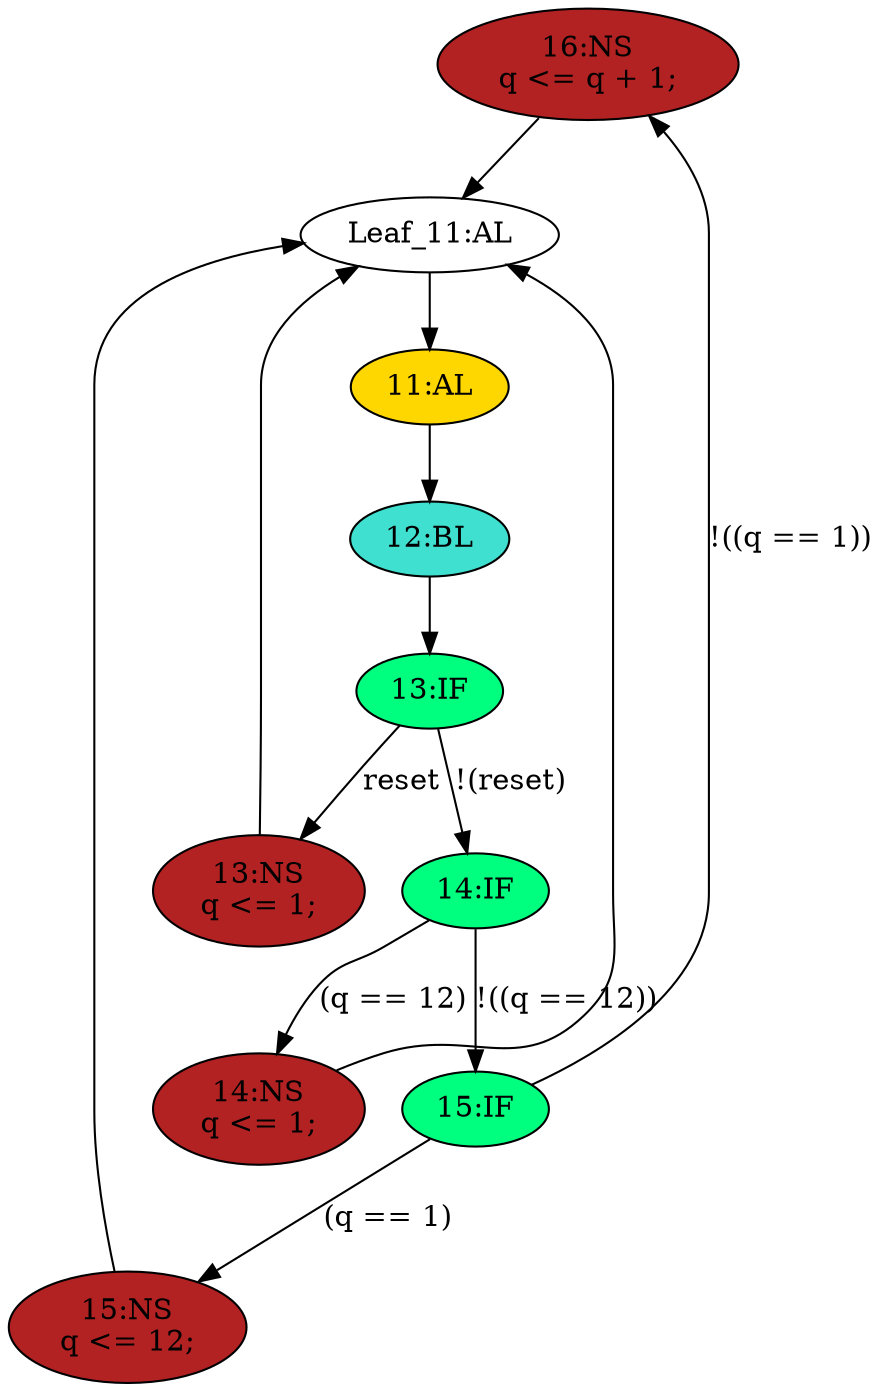 strict digraph "compose( ,  )" {
	node [label="\N"];
	"16:NS"	[ast="<pyverilog.vparser.ast.NonblockingSubstitution object at 0x7f86568e6650>",
		fillcolor=firebrick,
		label="16:NS
q <= q + 1;",
		statements="[<pyverilog.vparser.ast.NonblockingSubstitution object at 0x7f86568e6650>]",
		style=filled,
		typ=NonblockingSubstitution];
	"Leaf_11:AL"	[def_var="['q']",
		label="Leaf_11:AL"];
	"16:NS" -> "Leaf_11:AL"	[cond="[]",
		lineno=None];
	"13:NS"	[ast="<pyverilog.vparser.ast.NonblockingSubstitution object at 0x7f8656896910>",
		fillcolor=firebrick,
		label="13:NS
q <= 1;",
		statements="[<pyverilog.vparser.ast.NonblockingSubstitution object at 0x7f8656896910>]",
		style=filled,
		typ=NonblockingSubstitution];
	"13:NS" -> "Leaf_11:AL"	[cond="[]",
		lineno=None];
	"11:AL"	[ast="<pyverilog.vparser.ast.Always object at 0x7f8656975e10>",
		clk_sens=True,
		fillcolor=gold,
		label="11:AL",
		sens="['clk', 'reset']",
		statements="[]",
		style=filled,
		typ=Always,
		use_var="['q', 'reset']"];
	"Leaf_11:AL" -> "11:AL";
	"12:BL"	[ast="<pyverilog.vparser.ast.Block object at 0x7f86569750d0>",
		fillcolor=turquoise,
		label="12:BL",
		statements="[]",
		style=filled,
		typ=Block];
	"11:AL" -> "12:BL"	[cond="[]",
		lineno=None];
	"15:IF"	[ast="<pyverilog.vparser.ast.IfStatement object at 0x7f86568f1250>",
		fillcolor=springgreen,
		label="15:IF",
		statements="[]",
		style=filled,
		typ=IfStatement];
	"15:IF" -> "16:NS"	[cond="['q']",
		label="!((q == 1))",
		lineno=15];
	"15:NS"	[ast="<pyverilog.vparser.ast.NonblockingSubstitution object at 0x7f86568f1650>",
		fillcolor=firebrick,
		label="15:NS
q <= 12;",
		statements="[<pyverilog.vparser.ast.NonblockingSubstitution object at 0x7f86568f1650>]",
		style=filled,
		typ=NonblockingSubstitution];
	"15:IF" -> "15:NS"	[cond="['q']",
		label="(q == 1)",
		lineno=15];
	"13:IF"	[ast="<pyverilog.vparser.ast.IfStatement object at 0x7f86568f7390>",
		fillcolor=springgreen,
		label="13:IF",
		statements="[]",
		style=filled,
		typ=IfStatement];
	"12:BL" -> "13:IF"	[cond="[]",
		lineno=None];
	"15:NS" -> "Leaf_11:AL"	[cond="[]",
		lineno=None];
	"13:IF" -> "13:NS"	[cond="['reset']",
		label=reset,
		lineno=13];
	"14:IF"	[ast="<pyverilog.vparser.ast.IfStatement object at 0x7f86568e3210>",
		fillcolor=springgreen,
		label="14:IF",
		statements="[]",
		style=filled,
		typ=IfStatement];
	"13:IF" -> "14:IF"	[cond="['reset']",
		label="!(reset)",
		lineno=13];
	"14:IF" -> "15:IF"	[cond="['q']",
		label="!((q == 12))",
		lineno=14];
	"14:NS"	[ast="<pyverilog.vparser.ast.NonblockingSubstitution object at 0x7f86568e3890>",
		fillcolor=firebrick,
		label="14:NS
q <= 1;",
		statements="[<pyverilog.vparser.ast.NonblockingSubstitution object at 0x7f86568e3890>]",
		style=filled,
		typ=NonblockingSubstitution];
	"14:IF" -> "14:NS"	[cond="['q']",
		label="(q == 12)",
		lineno=14];
	"14:NS" -> "Leaf_11:AL"	[cond="[]",
		lineno=None];
}
